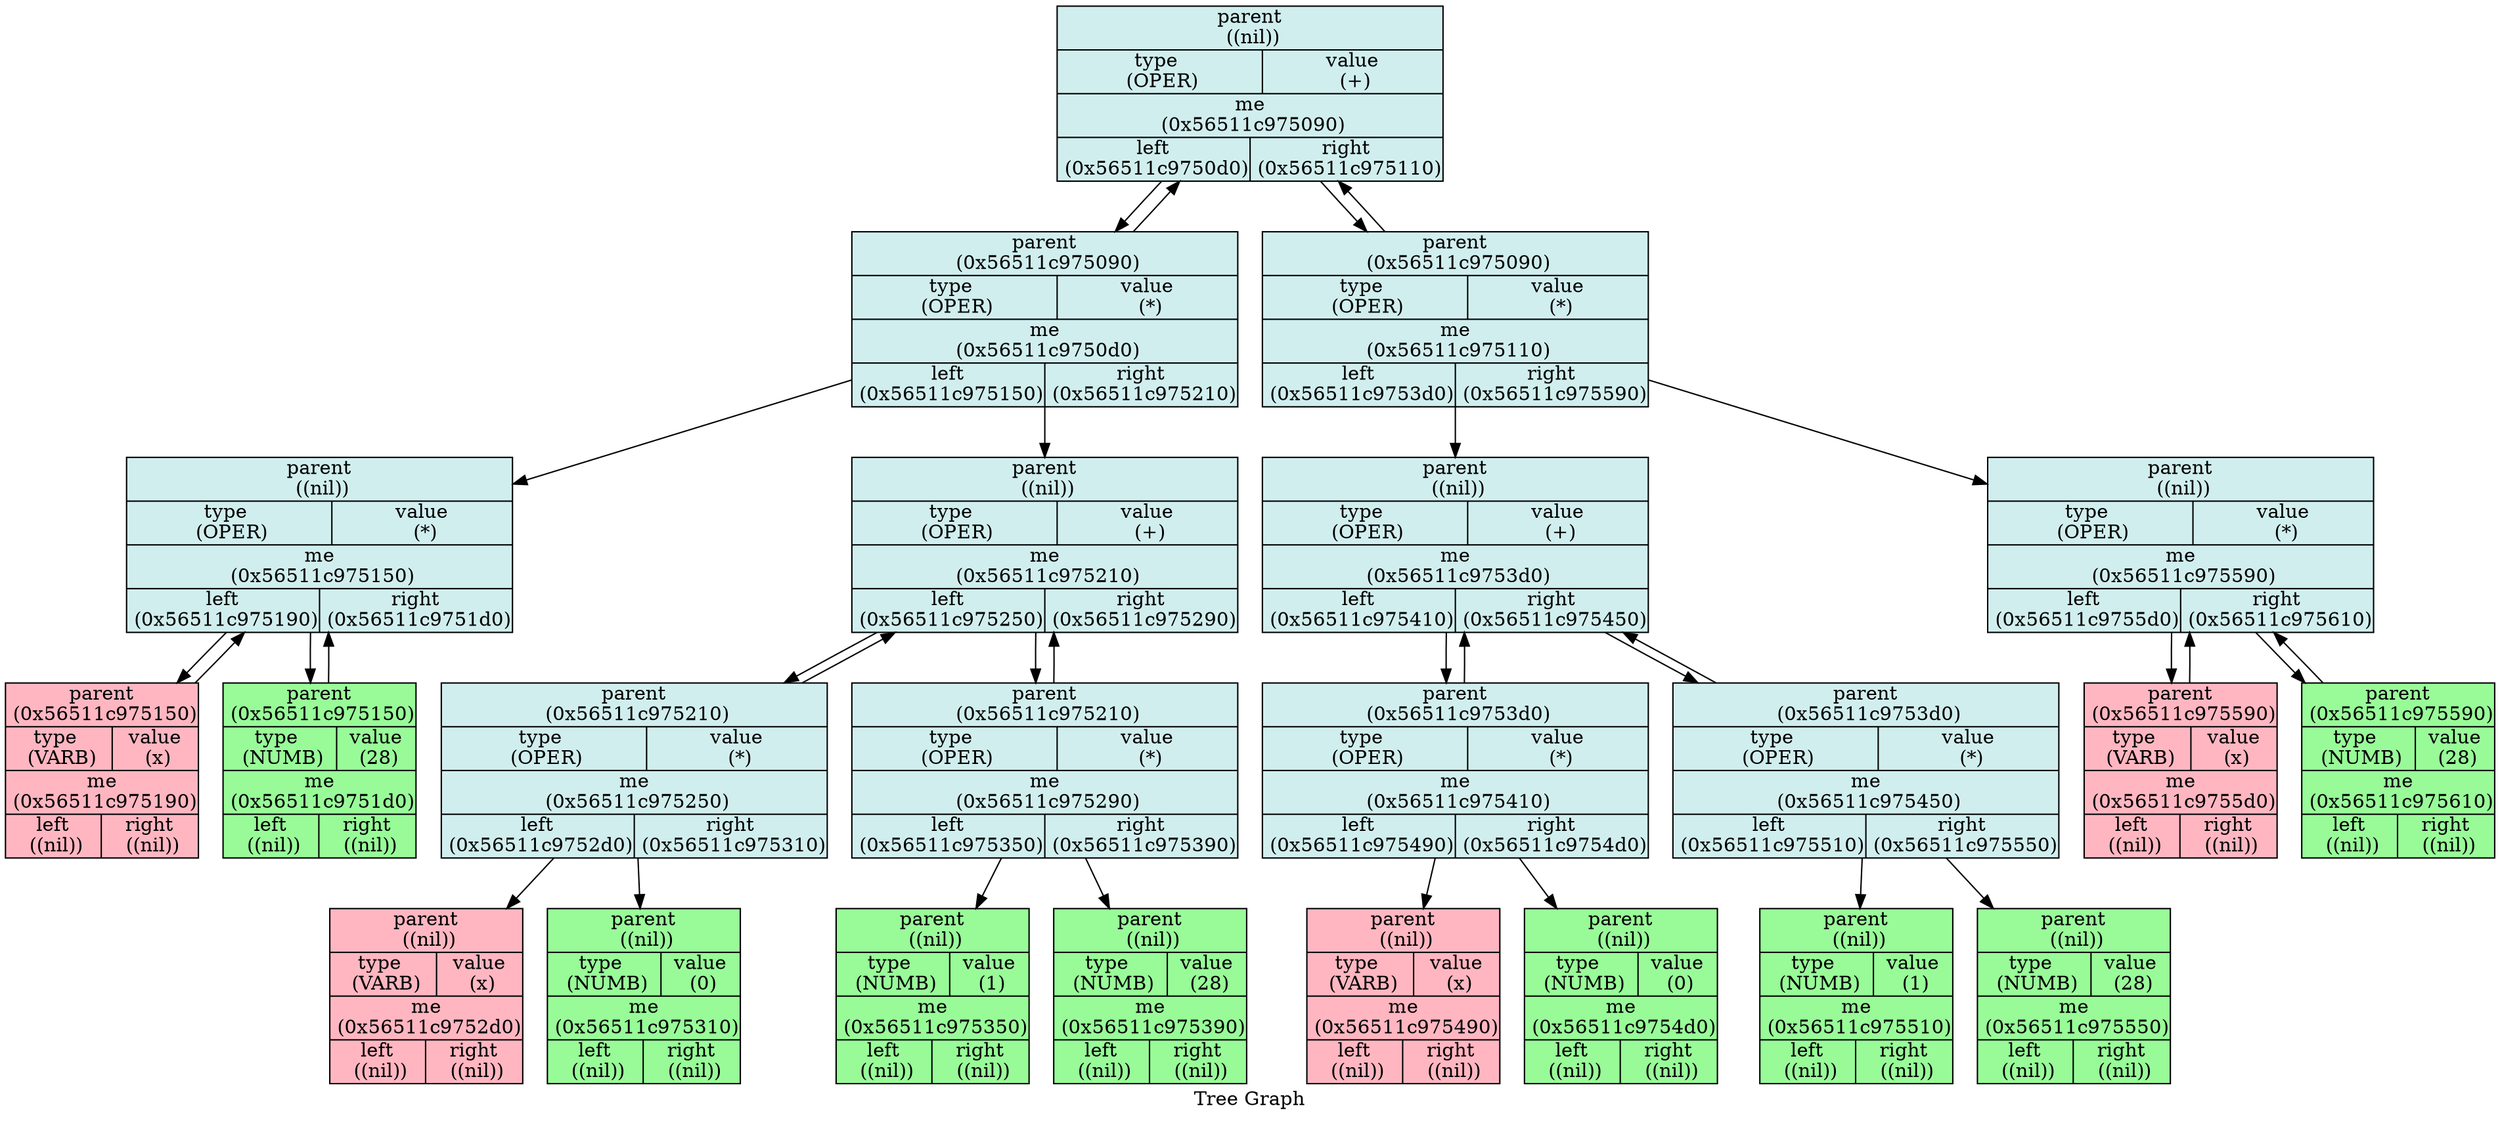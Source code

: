 digraph Tree {

    node [shape = "circle", style = "filled", fillcolor = "red",fontcolor = "#000000", margin = "0.01"];
    rankdir = "TB";
    label   = "Tree Graph";

    "_0x56511c975090" [label = "{ {parent\n ((nil))} | {type \n (OPER) | value\n (+)}| {me\n (0x56511c975090)} | {left\n (0x56511c9750d0) | right\n (0x56511c975110)} }",fillcolor = "lightcyan2", shape = "record"];
    "_0x56511c975090"->"_0x56511c9750d0";
    "_0x56511c975090"->"_0x56511c975110";


    "_0x56511c9750d0" [label = "{ {parent\n (0x56511c975090)} | {type \n (OPER) | value\n (*)}| {me\n (0x56511c9750d0)} | {left\n (0x56511c975150) | right\n (0x56511c975210)} }",fillcolor = "lightcyan2", shape = "record"];
    "_0x56511c9750d0"->"_0x56511c975090";
    "_0x56511c9750d0"->"_0x56511c975150";
    "_0x56511c9750d0"->"_0x56511c975210";


    "_0x56511c975150" [label = "{ {parent\n ((nil))} | {type \n (OPER) | value\n (*)}| {me\n (0x56511c975150)} | {left\n (0x56511c975190) | right\n (0x56511c9751d0)} }",fillcolor = "lightcyan2", shape = "record"];
    "_0x56511c975150"->"_0x56511c975190";
    "_0x56511c975150"->"_0x56511c9751d0";


    "_0x56511c975190" [label = "{ {parent\n (0x56511c975150)} | {type \n (VARB) | value\n (x)}| {me\n (0x56511c975190)} | {left\n ((nil)) | right\n ((nil))} }",fillcolor = "lightpink", shape = "record"];
    "_0x56511c975190"->"_0x56511c975150";


    "_0x56511c9751d0" [label = "{ {parent\n (0x56511c975150)} | {type \n (NUMB) | value\n (28)}| {me\n (0x56511c9751d0)} | {left\n ((nil)) | right\n ((nil))} }",fillcolor = "palegreen", shape = "record"];
    "_0x56511c9751d0"->"_0x56511c975150";


    "_0x56511c975210" [label = "{ {parent\n ((nil))} | {type \n (OPER) | value\n (+)}| {me\n (0x56511c975210)} | {left\n (0x56511c975250) | right\n (0x56511c975290)} }",fillcolor = "lightcyan2", shape = "record"];
    "_0x56511c975210"->"_0x56511c975250";
    "_0x56511c975210"->"_0x56511c975290";


    "_0x56511c975250" [label = "{ {parent\n (0x56511c975210)} | {type \n (OPER) | value\n (*)}| {me\n (0x56511c975250)} | {left\n (0x56511c9752d0) | right\n (0x56511c975310)} }",fillcolor = "lightcyan2", shape = "record"];
    "_0x56511c975250"->"_0x56511c975210";
    "_0x56511c975250"->"_0x56511c9752d0";
    "_0x56511c975250"->"_0x56511c975310";


    "_0x56511c9752d0" [label = "{ {parent\n ((nil))} | {type \n (VARB) | value\n (x)}| {me\n (0x56511c9752d0)} | {left\n ((nil)) | right\n ((nil))} }",fillcolor = "lightpink", shape = "record"];


    "_0x56511c975310" [label = "{ {parent\n ((nil))} | {type \n (NUMB) | value\n (0)}| {me\n (0x56511c975310)} | {left\n ((nil)) | right\n ((nil))} }",fillcolor = "palegreen", shape = "record"];


    "_0x56511c975290" [label = "{ {parent\n (0x56511c975210)} | {type \n (OPER) | value\n (*)}| {me\n (0x56511c975290)} | {left\n (0x56511c975350) | right\n (0x56511c975390)} }",fillcolor = "lightcyan2", shape = "record"];
    "_0x56511c975290"->"_0x56511c975210";
    "_0x56511c975290"->"_0x56511c975350";
    "_0x56511c975290"->"_0x56511c975390";


    "_0x56511c975350" [label = "{ {parent\n ((nil))} | {type \n (NUMB) | value\n (1)}| {me\n (0x56511c975350)} | {left\n ((nil)) | right\n ((nil))} }",fillcolor = "palegreen", shape = "record"];


    "_0x56511c975390" [label = "{ {parent\n ((nil))} | {type \n (NUMB) | value\n (28)}| {me\n (0x56511c975390)} | {left\n ((nil)) | right\n ((nil))} }",fillcolor = "palegreen", shape = "record"];


    "_0x56511c975110" [label = "{ {parent\n (0x56511c975090)} | {type \n (OPER) | value\n (*)}| {me\n (0x56511c975110)} | {left\n (0x56511c9753d0) | right\n (0x56511c975590)} }",fillcolor = "lightcyan2", shape = "record"];
    "_0x56511c975110"->"_0x56511c975090";
    "_0x56511c975110"->"_0x56511c9753d0";
    "_0x56511c975110"->"_0x56511c975590";


    "_0x56511c9753d0" [label = "{ {parent\n ((nil))} | {type \n (OPER) | value\n (+)}| {me\n (0x56511c9753d0)} | {left\n (0x56511c975410) | right\n (0x56511c975450)} }",fillcolor = "lightcyan2", shape = "record"];
    "_0x56511c9753d0"->"_0x56511c975410";
    "_0x56511c9753d0"->"_0x56511c975450";


    "_0x56511c975410" [label = "{ {parent\n (0x56511c9753d0)} | {type \n (OPER) | value\n (*)}| {me\n (0x56511c975410)} | {left\n (0x56511c975490) | right\n (0x56511c9754d0)} }",fillcolor = "lightcyan2", shape = "record"];
    "_0x56511c975410"->"_0x56511c9753d0";
    "_0x56511c975410"->"_0x56511c975490";
    "_0x56511c975410"->"_0x56511c9754d0";


    "_0x56511c975490" [label = "{ {parent\n ((nil))} | {type \n (VARB) | value\n (x)}| {me\n (0x56511c975490)} | {left\n ((nil)) | right\n ((nil))} }",fillcolor = "lightpink", shape = "record"];


    "_0x56511c9754d0" [label = "{ {parent\n ((nil))} | {type \n (NUMB) | value\n (0)}| {me\n (0x56511c9754d0)} | {left\n ((nil)) | right\n ((nil))} }",fillcolor = "palegreen", shape = "record"];


    "_0x56511c975450" [label = "{ {parent\n (0x56511c9753d0)} | {type \n (OPER) | value\n (*)}| {me\n (0x56511c975450)} | {left\n (0x56511c975510) | right\n (0x56511c975550)} }",fillcolor = "lightcyan2", shape = "record"];
    "_0x56511c975450"->"_0x56511c9753d0";
    "_0x56511c975450"->"_0x56511c975510";
    "_0x56511c975450"->"_0x56511c975550";


    "_0x56511c975510" [label = "{ {parent\n ((nil))} | {type \n (NUMB) | value\n (1)}| {me\n (0x56511c975510)} | {left\n ((nil)) | right\n ((nil))} }",fillcolor = "palegreen", shape = "record"];


    "_0x56511c975550" [label = "{ {parent\n ((nil))} | {type \n (NUMB) | value\n (28)}| {me\n (0x56511c975550)} | {left\n ((nil)) | right\n ((nil))} }",fillcolor = "palegreen", shape = "record"];


    "_0x56511c975590" [label = "{ {parent\n ((nil))} | {type \n (OPER) | value\n (*)}| {me\n (0x56511c975590)} | {left\n (0x56511c9755d0) | right\n (0x56511c975610)} }",fillcolor = "lightcyan2", shape = "record"];
    "_0x56511c975590"->"_0x56511c9755d0";
    "_0x56511c975590"->"_0x56511c975610";


    "_0x56511c9755d0" [label = "{ {parent\n (0x56511c975590)} | {type \n (VARB) | value\n (x)}| {me\n (0x56511c9755d0)} | {left\n ((nil)) | right\n ((nil))} }",fillcolor = "lightpink", shape = "record"];
    "_0x56511c9755d0"->"_0x56511c975590";


    "_0x56511c975610" [label = "{ {parent\n (0x56511c975590)} | {type \n (NUMB) | value\n (28)}| {me\n (0x56511c975610)} | {left\n ((nil)) | right\n ((nil))} }",fillcolor = "palegreen", shape = "record"];
    "_0x56511c975610"->"_0x56511c975590";


}
